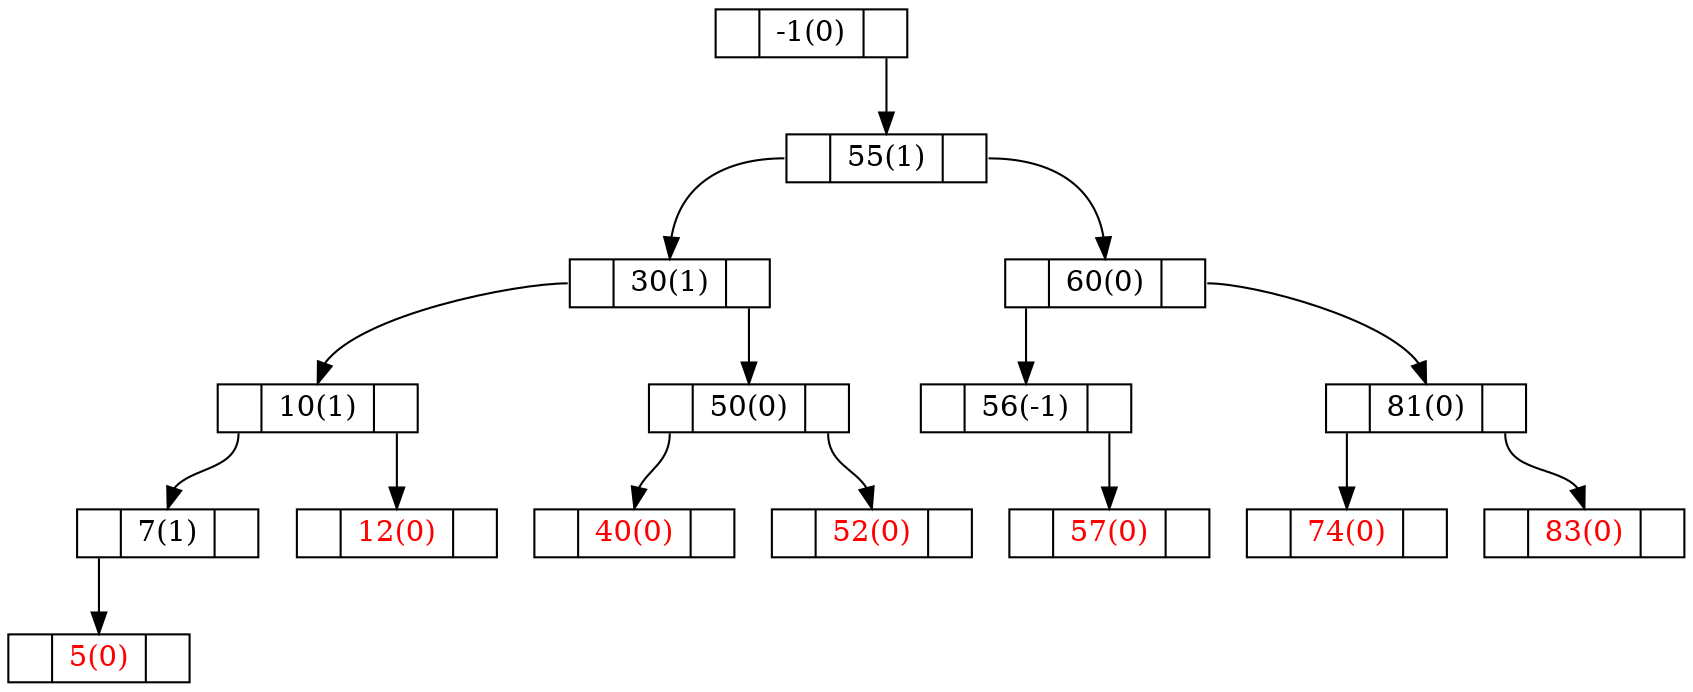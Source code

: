 digraph G {
node [shape = record, height = .1, color = "black"];
-1[label = "<L> |<D> -1(0)|<R> "];
55[label = "<L> |<D> 55(1)|<R> "];
30[label = "<L> |<D> 30(1)|<R> "];
60[label = "<L> |<D> 60(0)|<R> "];
10[label = "<L> |<D> 10(1)|<R> "];
50[label = "<L> |<D> 50(0)|<R> "];
56[label = "<L> |<D> 56(-1)|<R> "];
81[label = "<L> |<D> 81(0)|<R> "];
7[label = "<L> |<D> 7(1)|<R> "];
12[label = "<L> |<D> 12(0)|<R> ",fontcolor="red"];
40[label = "<L> |<D> 40(0)|<R> ",fontcolor="red"];
52[label = "<L> |<D> 52(0)|<R> ",fontcolor="red"];
57[label = "<L> |<D> 57(0)|<R> ",fontcolor="red"];
74[label = "<L> |<D> 74(0)|<R> ",fontcolor="red"];
83[label = "<L> |<D> 83(0)|<R> ",fontcolor="red"];
5[label = "<L> |<D> 5(0)|<R> ",fontcolor="red"];
"-1":R -> "55":D;
"55":L -> "30":D;
"55":R -> "60":D;
"30":L -> "10":D;
"30":R -> "50":D;
"60":L -> "56":D;
"60":R -> "81":D;
"10":L -> "7":D;
"10":R -> "12":D;
"50":L -> "40":D;
"50":R -> "52":D;
"56":R -> "57":D;
"81":L -> "74":D;
"81":R -> "83":D;
"7":L -> "5":D;
}
